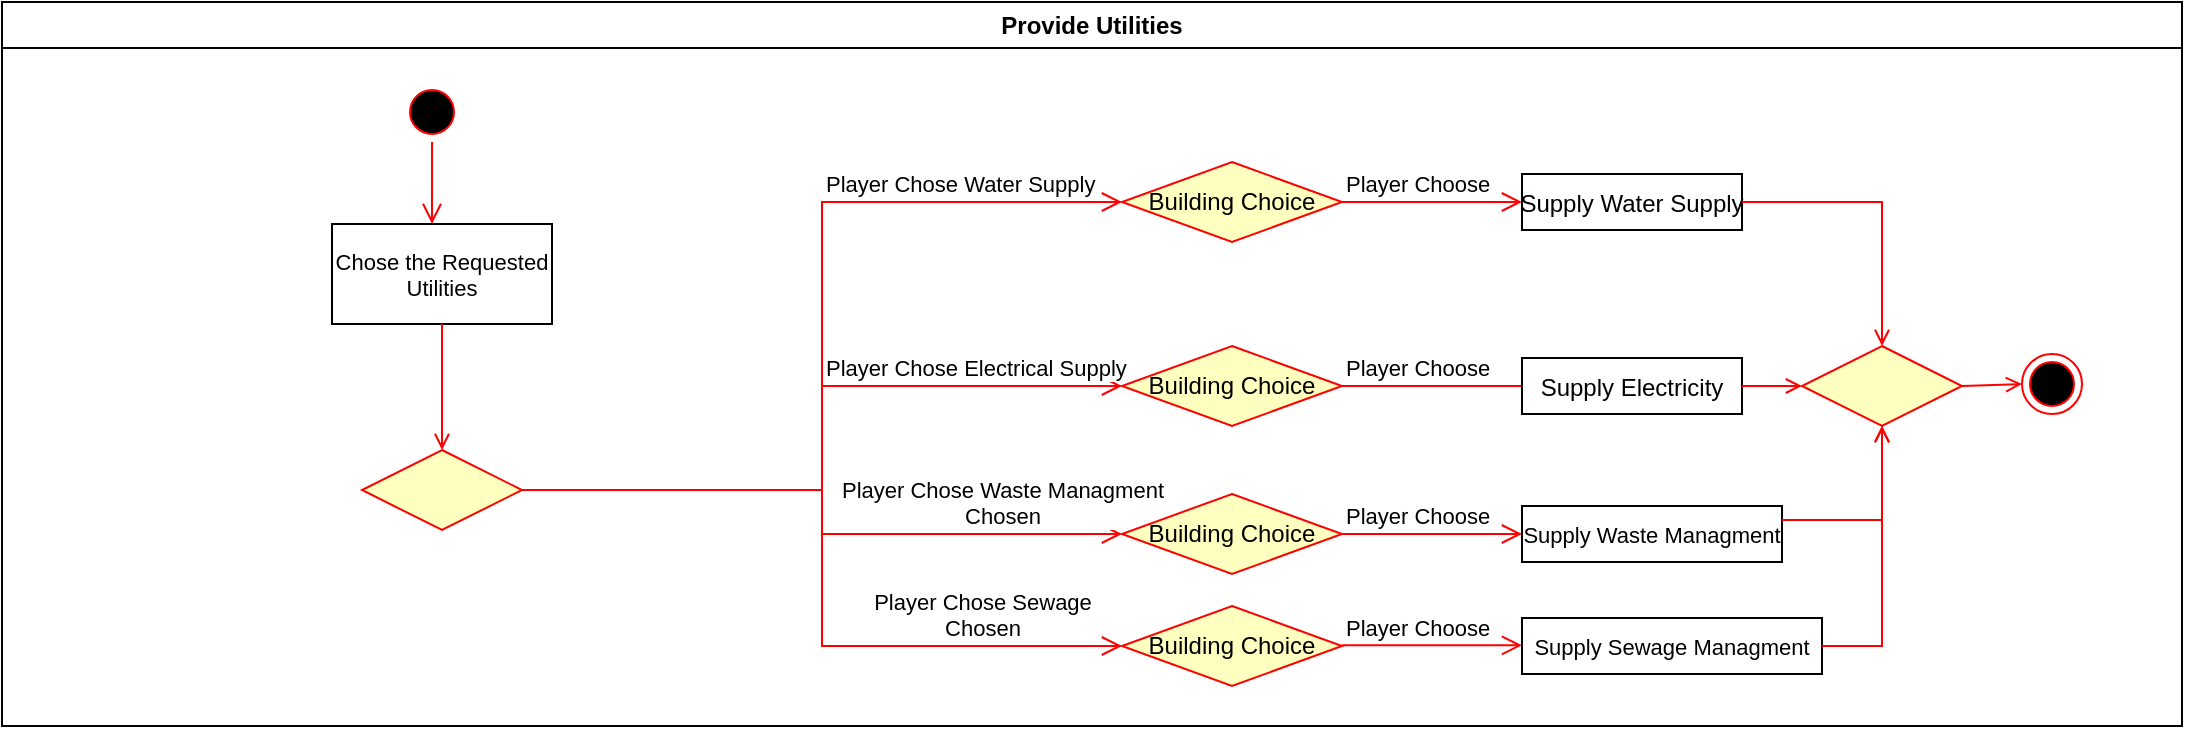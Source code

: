 <mxfile version="24.7.17">
  <diagram name="Page-1" id="e7e014a7-5840-1c2e-5031-d8a46d1fe8dd">
    <mxGraphModel dx="961" dy="526" grid="1" gridSize="10" guides="1" tooltips="1" connect="1" arrows="1" fold="1" page="1" pageScale="1" pageWidth="1169" pageHeight="826" background="none" math="0" shadow="0">
      <root>
        <mxCell id="0" />
        <mxCell id="1" parent="0" />
        <mxCell id="2" value="Provide Utilities" style="swimlane;whiteSpace=wrap;startSize=23;" parent="1" vertex="1">
          <mxGeometry x="260" y="128" width="1090" height="362" as="geometry" />
        </mxCell>
        <mxCell id="5" value="" style="ellipse;shape=startState;fillColor=#000000;strokeColor=#ff0000;" parent="2" vertex="1">
          <mxGeometry x="200" y="40" width="30" height="30" as="geometry" />
        </mxCell>
        <mxCell id="6" value="" style="edgeStyle=elbowEdgeStyle;elbow=horizontal;verticalAlign=bottom;endArrow=open;endSize=8;strokeColor=#FF0000;endFill=1;rounded=0" parent="2" source="5" target="7" edge="1">
          <mxGeometry x="100" y="40" as="geometry">
            <mxPoint x="115" y="110" as="targetPoint" />
          </mxGeometry>
        </mxCell>
        <mxCell id="7" value="Chose the Requested&#xa;Utilities" style="fontSize=11;" parent="2" vertex="1">
          <mxGeometry x="165" y="111" width="110" height="50" as="geometry" />
        </mxCell>
        <mxCell id="9" value="" style="endArrow=open;strokeColor=#FF0000;endFill=1;rounded=0;entryX=0.5;entryY=0;entryDx=0;entryDy=0;" parent="2" source="7" target="dpdqgHvW-5lDKjuWNhoI-41" edge="1">
          <mxGeometry relative="1" as="geometry">
            <mxPoint x="115" y="220" as="targetPoint" />
            <Array as="points" />
          </mxGeometry>
        </mxCell>
        <mxCell id="dpdqgHvW-5lDKjuWNhoI-41" value="" style="rhombus;whiteSpace=wrap;html=1;fontColor=#000000;fillColor=#ffffc0;strokeColor=#ff0000;" parent="2" vertex="1">
          <mxGeometry x="180" y="224" width="80" height="40" as="geometry" />
        </mxCell>
        <mxCell id="dpdqgHvW-5lDKjuWNhoI-44" value="Player Chose Waste Managment&lt;div&gt;Chosen&lt;/div&gt;" style="edgeStyle=orthogonalEdgeStyle;html=1;align=center;verticalAlign=bottom;endArrow=open;endSize=8;strokeColor=#ff0000;rounded=0;exitX=1;exitY=0.5;exitDx=0;exitDy=0;entryX=0;entryY=0.5;entryDx=0;entryDy=0;" parent="2" source="dpdqgHvW-5lDKjuWNhoI-41" target="dpdqgHvW-5lDKjuWNhoI-50" edge="1">
          <mxGeometry x="0.627" relative="1" as="geometry">
            <mxPoint x="405.62" y="112" as="targetPoint" />
            <mxPoint x="275.62" y="222" as="sourcePoint" />
            <mxPoint as="offset" />
          </mxGeometry>
        </mxCell>
        <mxCell id="dpdqgHvW-5lDKjuWNhoI-46" value="Player Chose Electrical Supply" style="edgeStyle=orthogonalEdgeStyle;html=1;align=left;verticalAlign=bottom;endArrow=open;endSize=8;strokeColor=#ff0000;rounded=0;exitX=1;exitY=0.5;exitDx=0;exitDy=0;entryX=0;entryY=0.5;entryDx=0;entryDy=0;" parent="2" source="dpdqgHvW-5lDKjuWNhoI-41" target="dpdqgHvW-5lDKjuWNhoI-49" edge="1">
          <mxGeometry x="0.148" relative="1" as="geometry">
            <mxPoint x="405.62" y="134.58" as="targetPoint" />
            <mxPoint x="275.62" y="222" as="sourcePoint" />
            <mxPoint as="offset" />
          </mxGeometry>
        </mxCell>
        <mxCell id="dpdqgHvW-5lDKjuWNhoI-47" value="Player Chose Water Supply" style="edgeStyle=orthogonalEdgeStyle;html=1;align=left;verticalAlign=bottom;endArrow=open;endSize=8;strokeColor=#ff0000;rounded=0;exitX=1;exitY=0.5;exitDx=0;exitDy=0;entryX=0;entryY=0.5;entryDx=0;entryDy=0;" parent="2" source="dpdqgHvW-5lDKjuWNhoI-41" target="dpdqgHvW-5lDKjuWNhoI-48" edge="1">
          <mxGeometry x="0.324" relative="1" as="geometry">
            <mxPoint x="405.62" y="160" as="targetPoint" />
            <mxPoint x="275.62" y="222" as="sourcePoint" />
            <mxPoint as="offset" />
          </mxGeometry>
        </mxCell>
        <mxCell id="dpdqgHvW-5lDKjuWNhoI-48" value="Building Choice" style="rhombus;whiteSpace=wrap;html=1;fontColor=#000000;fillColor=#ffffc0;strokeColor=#ff0000;" parent="2" vertex="1">
          <mxGeometry x="560" y="80" width="110" height="40" as="geometry" />
        </mxCell>
        <mxCell id="dpdqgHvW-5lDKjuWNhoI-49" value="Building Choice" style="rhombus;whiteSpace=wrap;html=1;fontColor=#000000;fillColor=#ffffc0;strokeColor=#ff0000;" parent="2" vertex="1">
          <mxGeometry x="560" y="172" width="110" height="40" as="geometry" />
        </mxCell>
        <mxCell id="dpdqgHvW-5lDKjuWNhoI-50" value="Building Choice" style="rhombus;whiteSpace=wrap;html=1;fontColor=#000000;fillColor=#ffffc0;strokeColor=#ff0000;" parent="2" vertex="1">
          <mxGeometry x="560" y="246" width="110" height="40" as="geometry" />
        </mxCell>
        <mxCell id="dpdqgHvW-5lDKjuWNhoI-62" value="Supply Water Supply" style="" parent="2" vertex="1">
          <mxGeometry x="760" y="86" width="110" height="28" as="geometry" />
        </mxCell>
        <mxCell id="dpdqgHvW-5lDKjuWNhoI-73" value="Player Choose" style="edgeStyle=orthogonalEdgeStyle;html=1;align=left;verticalAlign=bottom;endArrow=open;endSize=8;strokeColor=#ff0000;rounded=0;exitX=1;exitY=0.5;exitDx=0;exitDy=0;entryX=0;entryY=0.5;entryDx=0;entryDy=0;" parent="2" source="dpdqgHvW-5lDKjuWNhoI-49" target="dpdqgHvW-5lDKjuWNhoI-88" edge="1">
          <mxGeometry x="-1" relative="1" as="geometry">
            <mxPoint x="770" y="172" as="targetPoint" />
            <mxPoint x="680" y="172" as="sourcePoint" />
            <mxPoint as="offset" />
            <Array as="points">
              <mxPoint x="780" y="192" />
              <mxPoint x="780" y="192" />
            </Array>
          </mxGeometry>
        </mxCell>
        <mxCell id="dpdqgHvW-5lDKjuWNhoI-79" value="Player Choose" style="edgeStyle=orthogonalEdgeStyle;html=1;align=left;verticalAlign=bottom;endArrow=open;endSize=8;strokeColor=#ff0000;rounded=0;exitX=1;exitY=0.5;exitDx=0;exitDy=0;entryX=0;entryY=0.5;entryDx=0;entryDy=0;" parent="2" source="dpdqgHvW-5lDKjuWNhoI-50" target="dpdqgHvW-5lDKjuWNhoI-91" edge="1">
          <mxGeometry x="-1" relative="1" as="geometry">
            <mxPoint x="770" y="315" as="targetPoint" />
            <mxPoint x="670" y="313" as="sourcePoint" />
            <mxPoint as="offset" />
            <Array as="points">
              <mxPoint x="670" y="266" />
            </Array>
          </mxGeometry>
        </mxCell>
        <mxCell id="dpdqgHvW-5lDKjuWNhoI-88" value="Supply Electricity" style="" parent="2" vertex="1">
          <mxGeometry x="760" y="178" width="110" height="28" as="geometry" />
        </mxCell>
        <mxCell id="dpdqgHvW-5lDKjuWNhoI-91" value="Supply Waste Managment" style="fontSize=11;" parent="2" vertex="1">
          <mxGeometry x="760" y="252" width="130" height="28" as="geometry" />
        </mxCell>
        <mxCell id="dpdqgHvW-5lDKjuWNhoI-106" value="" style="rhombus;whiteSpace=wrap;html=1;fontColor=#000000;fillColor=#ffffc0;strokeColor=#ff0000;" parent="2" vertex="1">
          <mxGeometry x="900" y="172" width="80" height="40" as="geometry" />
        </mxCell>
        <mxCell id="dpdqgHvW-5lDKjuWNhoI-107" value="" style="ellipse;html=1;shape=endState;fillColor=#000000;strokeColor=#ff0000;" parent="2" vertex="1">
          <mxGeometry x="1010" y="176" width="30" height="30" as="geometry" />
        </mxCell>
        <mxCell id="dpdqgHvW-5lDKjuWNhoI-108" value="" style="endArrow=open;strokeColor=#FF0000;endFill=1;rounded=0;entryX=0;entryY=0.5;entryDx=0;entryDy=0;exitX=1;exitY=0.5;exitDx=0;exitDy=0;" parent="2" source="dpdqgHvW-5lDKjuWNhoI-106" target="dpdqgHvW-5lDKjuWNhoI-107" edge="1">
          <mxGeometry relative="1" as="geometry">
            <mxPoint x="975" y="202" as="sourcePoint" />
            <mxPoint x="920" y="265" as="targetPoint" />
            <Array as="points" />
          </mxGeometry>
        </mxCell>
        <mxCell id="dpdqgHvW-5lDKjuWNhoI-110" value="" style="endArrow=open;strokeColor=#FF0000;endFill=1;rounded=0;entryX=0.5;entryY=0;entryDx=0;entryDy=0;exitX=1;exitY=0.5;exitDx=0;exitDy=0;" parent="2" source="dpdqgHvW-5lDKjuWNhoI-62" target="dpdqgHvW-5lDKjuWNhoI-106" edge="1">
          <mxGeometry relative="1" as="geometry">
            <mxPoint x="890" y="76" as="sourcePoint" />
            <mxPoint x="989" y="332" as="targetPoint" />
            <Array as="points">
              <mxPoint x="940" y="100" />
            </Array>
          </mxGeometry>
        </mxCell>
        <mxCell id="dpdqgHvW-5lDKjuWNhoI-166" value="" style="endArrow=open;strokeColor=#FF0000;endFill=1;rounded=0;exitX=1;exitY=0.25;exitDx=0;exitDy=0;entryX=0.5;entryY=1;entryDx=0;entryDy=0;" parent="2" source="dpdqgHvW-5lDKjuWNhoI-91" target="dpdqgHvW-5lDKjuWNhoI-106" edge="1">
          <mxGeometry relative="1" as="geometry">
            <mxPoint x="890" y="289" as="sourcePoint" />
            <mxPoint x="990" y="332" as="targetPoint" />
            <Array as="points">
              <mxPoint x="940" y="259" />
            </Array>
          </mxGeometry>
        </mxCell>
        <mxCell id="dpdqgHvW-5lDKjuWNhoI-55" value="Player Choose" style="edgeStyle=orthogonalEdgeStyle;html=1;align=left;verticalAlign=bottom;endArrow=open;endSize=8;strokeColor=#ff0000;rounded=0;exitX=1;exitY=0.5;exitDx=0;exitDy=0;entryX=0;entryY=0.5;entryDx=0;entryDy=0;" parent="2" source="dpdqgHvW-5lDKjuWNhoI-48" target="dpdqgHvW-5lDKjuWNhoI-62" edge="1">
          <mxGeometry x="-1" relative="1" as="geometry">
            <mxPoint x="750" y="102" as="targetPoint" />
            <mxPoint x="800" y="112" as="sourcePoint" />
            <mxPoint as="offset" />
            <Array as="points">
              <mxPoint x="710" y="100" />
              <mxPoint x="710" y="100" />
            </Array>
          </mxGeometry>
        </mxCell>
        <mxCell id="dpdqgHvW-5lDKjuWNhoI-176" value="" style="endArrow=open;strokeColor=#FF0000;endFill=1;rounded=0;exitX=1;exitY=0.5;exitDx=0;exitDy=0;entryX=0;entryY=0.5;entryDx=0;entryDy=0;" parent="2" source="dpdqgHvW-5lDKjuWNhoI-88" target="dpdqgHvW-5lDKjuWNhoI-106" edge="1">
          <mxGeometry relative="1" as="geometry">
            <mxPoint x="880" y="269" as="sourcePoint" />
            <mxPoint x="980" y="322" as="targetPoint" />
            <Array as="points" />
          </mxGeometry>
        </mxCell>
        <mxCell id="gCNSddX1GqpHfZzYPcge-9" value="Building Choice" style="rhombus;whiteSpace=wrap;html=1;fontColor=#000000;fillColor=#ffffc0;strokeColor=#ff0000;" vertex="1" parent="2">
          <mxGeometry x="560" y="302" width="110" height="40" as="geometry" />
        </mxCell>
        <mxCell id="gCNSddX1GqpHfZzYPcge-10" value="Supply Sewage Managment" style="fontSize=11;" vertex="1" parent="2">
          <mxGeometry x="760" y="308" width="150" height="28" as="geometry" />
        </mxCell>
        <mxCell id="gCNSddX1GqpHfZzYPcge-11" value="Player Choose" style="edgeStyle=orthogonalEdgeStyle;html=1;align=left;verticalAlign=bottom;endArrow=open;endSize=8;strokeColor=#ff0000;rounded=0;exitX=1;exitY=0.5;exitDx=0;exitDy=0;entryX=0;entryY=0.5;entryDx=0;entryDy=0;" edge="1" parent="2">
          <mxGeometry x="-1" relative="1" as="geometry">
            <mxPoint x="760" y="321.66" as="targetPoint" />
            <mxPoint x="670" y="321.66" as="sourcePoint" />
            <mxPoint as="offset" />
            <Array as="points">
              <mxPoint x="670" y="321.66" />
            </Array>
          </mxGeometry>
        </mxCell>
        <mxCell id="gCNSddX1GqpHfZzYPcge-12" value="Player Chose Sewage&lt;div&gt;Chosen&lt;/div&gt;" style="edgeStyle=orthogonalEdgeStyle;html=1;align=center;verticalAlign=bottom;endArrow=open;endSize=8;strokeColor=#ff0000;rounded=0;exitX=1;exitY=0.5;exitDx=0;exitDy=0;entryX=0;entryY=0.5;entryDx=0;entryDy=0;" edge="1" parent="2" source="dpdqgHvW-5lDKjuWNhoI-41" target="gCNSddX1GqpHfZzYPcge-9">
          <mxGeometry x="0.627" relative="1" as="geometry">
            <mxPoint x="500" y="333" as="targetPoint" />
            <mxPoint x="200" y="311" as="sourcePoint" />
            <mxPoint as="offset" />
          </mxGeometry>
        </mxCell>
        <mxCell id="gCNSddX1GqpHfZzYPcge-13" value="" style="endArrow=open;strokeColor=#FF0000;endFill=1;rounded=0;exitX=1;exitY=0.5;exitDx=0;exitDy=0;entryX=0.5;entryY=1;entryDx=0;entryDy=0;" edge="1" parent="2" source="gCNSddX1GqpHfZzYPcge-10" target="dpdqgHvW-5lDKjuWNhoI-106">
          <mxGeometry relative="1" as="geometry">
            <mxPoint x="900" y="269" as="sourcePoint" />
            <mxPoint x="950" y="222" as="targetPoint" />
            <Array as="points">
              <mxPoint x="940" y="322" />
            </Array>
          </mxGeometry>
        </mxCell>
      </root>
    </mxGraphModel>
  </diagram>
</mxfile>
